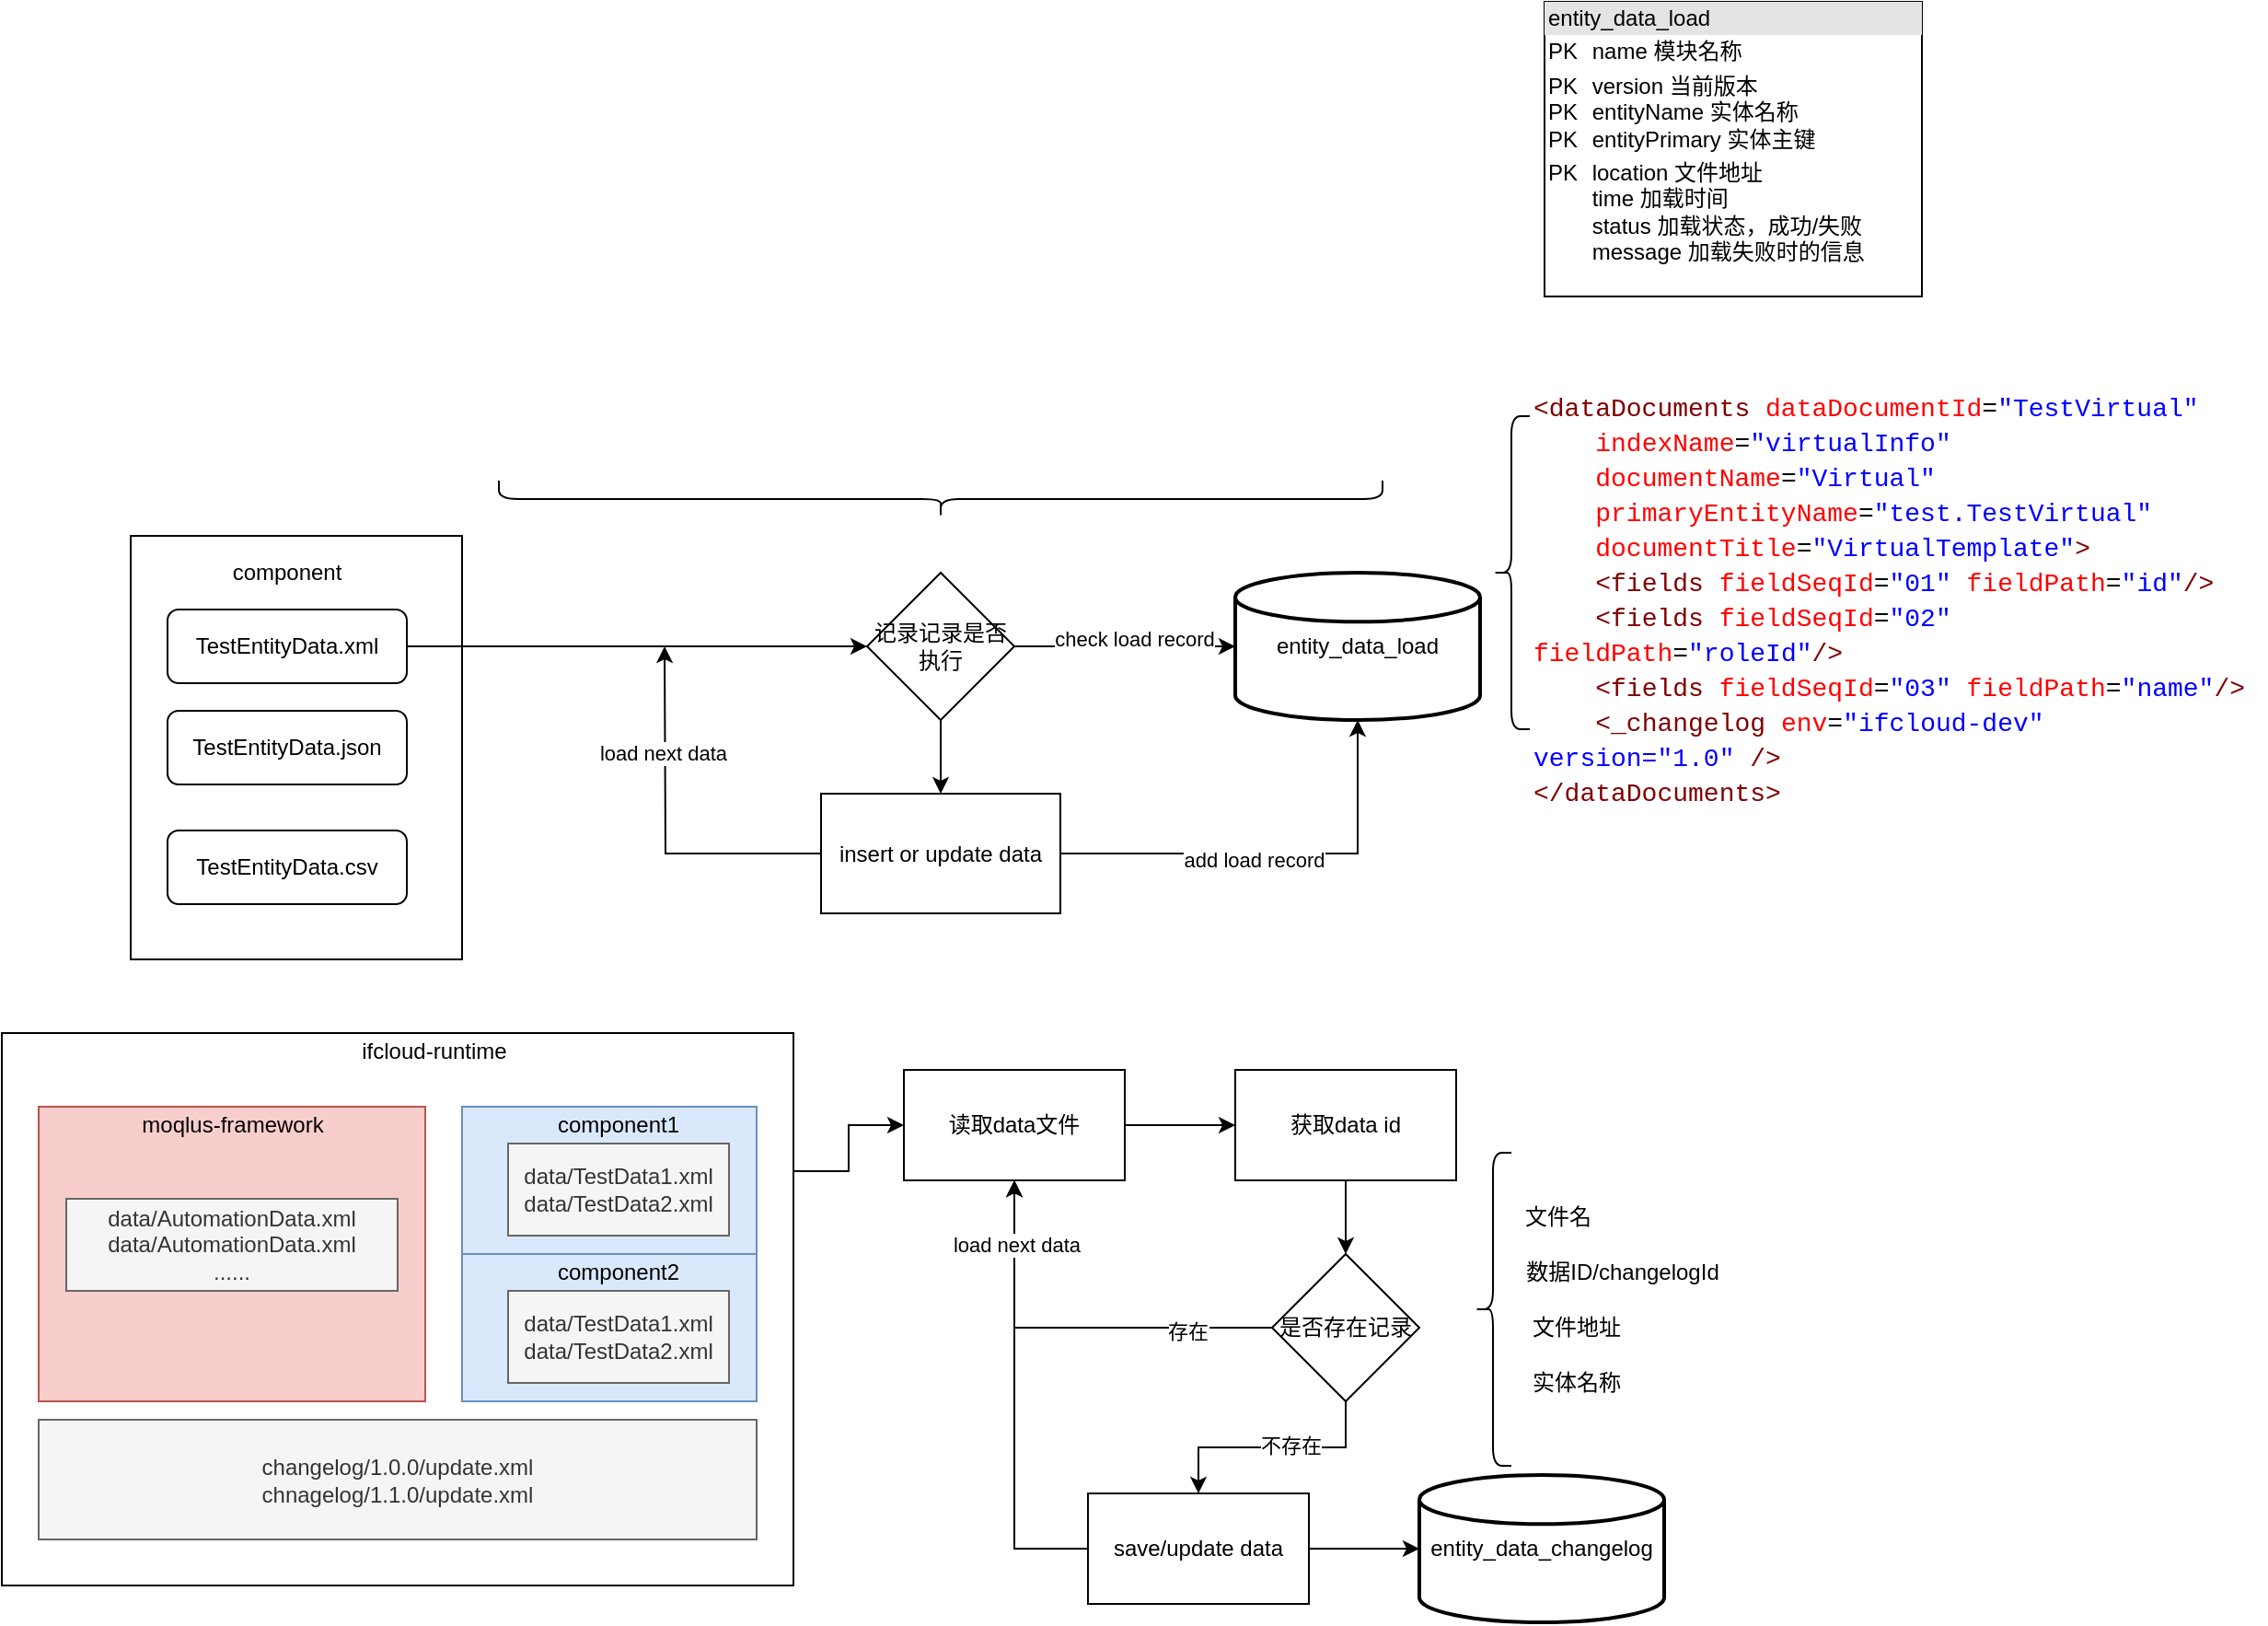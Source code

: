 <mxfile version="14.6.13" type="device"><diagram id="wXhJuDPF0Q41yfUL21sD" name="第 1 页"><mxGraphModel dx="1185" dy="678" grid="1" gridSize="10" guides="1" tooltips="1" connect="1" arrows="1" fold="1" page="1" pageScale="1" pageWidth="827" pageHeight="1169" math="0" shadow="0"><root><mxCell id="0"/><mxCell id="1" parent="0"/><mxCell id="lY2HAseP53FyU0SkO5xe-21" style="edgeStyle=orthogonalEdgeStyle;rounded=0;orthogonalLoop=1;jettySize=auto;html=1;exitX=1;exitY=0.25;exitDx=0;exitDy=0;" edge="1" parent="1" source="lY2HAseP53FyU0SkO5xe-9" target="lY2HAseP53FyU0SkO5xe-20"><mxGeometry relative="1" as="geometry"/></mxCell><mxCell id="lY2HAseP53FyU0SkO5xe-9" value="" style="rounded=0;whiteSpace=wrap;html=1;" vertex="1" parent="1"><mxGeometry x="90" y="780" width="430" height="300" as="geometry"/></mxCell><mxCell id="-hwLqWkfW49ZII8BUveC-4" value="" style="rounded=0;whiteSpace=wrap;html=1;" parent="1" vertex="1"><mxGeometry x="160" y="510" width="180" height="230" as="geometry"/></mxCell><mxCell id="-hwLqWkfW49ZII8BUveC-10" style="edgeStyle=orthogonalEdgeStyle;rounded=0;orthogonalLoop=1;jettySize=auto;html=1;exitX=1;exitY=0.5;exitDx=0;exitDy=0;entryX=0;entryY=0.5;entryDx=0;entryDy=0;" parent="1" source="-hwLqWkfW49ZII8BUveC-3" target="-hwLqWkfW49ZII8BUveC-11" edge="1"><mxGeometry relative="1" as="geometry"><mxPoint x="340" y="600" as="targetPoint"/></mxGeometry></mxCell><mxCell id="-hwLqWkfW49ZII8BUveC-3" value="TestEntityData.xml" style="rounded=1;whiteSpace=wrap;html=1;" parent="1" vertex="1"><mxGeometry x="180" y="550" width="130" height="40" as="geometry"/></mxCell><mxCell id="_W43X_KbRnQob6y3LS9k-2" value="&lt;div style=&quot;background-color: rgb(255 , 255 , 255) ; font-family: &amp;#34;consolas&amp;#34; , &amp;#34;courier new&amp;#34; , monospace ; font-size: 14px ; line-height: 19px&quot;&gt;&lt;div&gt;&lt;span style=&quot;color: #800000&quot;&gt;&amp;lt;dataDocuments&lt;/span&gt; &lt;span style=&quot;color: #ff0000&quot;&gt;dataDocumentId&lt;/span&gt;=&lt;span style=&quot;color: #0000ff&quot;&gt;&quot;TestVirtual&quot;&lt;/span&gt; &lt;/div&gt;&lt;div&gt;&amp;nbsp; &amp;nbsp; &lt;span style=&quot;color: #ff0000&quot;&gt;indexName&lt;/span&gt;=&lt;span style=&quot;color: #0000ff&quot;&gt;&quot;virtualInfo&quot;&amp;nbsp;&lt;/span&gt;&lt;/div&gt;&lt;div&gt;&amp;nbsp; &amp;nbsp; &lt;span style=&quot;color: #ff0000&quot;&gt;documentName&lt;/span&gt;=&lt;span style=&quot;color: #0000ff&quot;&gt;&quot;Virtual&quot;&lt;/span&gt;&lt;/div&gt;&lt;div&gt;&amp;nbsp; &amp;nbsp; &lt;span style=&quot;color: #ff0000&quot;&gt;primaryEntityName&lt;/span&gt;=&lt;span style=&quot;color: #0000ff&quot;&gt;&quot;test.TestVirtual&quot;&lt;/span&gt; &lt;/div&gt;&lt;div&gt;&amp;nbsp; &amp;nbsp; &lt;span style=&quot;color: #ff0000&quot;&gt;documentTitle&lt;/span&gt;=&lt;span style=&quot;color: #0000ff&quot;&gt;&quot;VirtualTemplate&quot;&lt;/span&gt;&lt;span style=&quot;color: #800000&quot;&gt;&amp;gt;&lt;/span&gt;&lt;/div&gt;&lt;div&gt;&amp;nbsp; &amp;nbsp; &lt;span style=&quot;color: #800000&quot;&gt;&amp;lt;fields&lt;/span&gt; &lt;span style=&quot;color: #ff0000&quot;&gt;fieldSeqId&lt;/span&gt;=&lt;span style=&quot;color: #0000ff&quot;&gt;&quot;01&quot;&lt;/span&gt; &lt;span style=&quot;color: #ff0000&quot;&gt;fieldPath&lt;/span&gt;=&lt;span style=&quot;color: #0000ff&quot;&gt;&quot;id&quot;&lt;/span&gt;&lt;span style=&quot;color: #800000&quot;&gt;/&amp;gt;&lt;/span&gt;&lt;/div&gt;&lt;div&gt;&amp;nbsp; &amp;nbsp; &lt;span style=&quot;color: #800000&quot;&gt;&amp;lt;fields&lt;/span&gt; &lt;span style=&quot;color: #ff0000&quot;&gt;fieldSeqId&lt;/span&gt;=&lt;span style=&quot;color: #0000ff&quot;&gt;&quot;02&quot;&lt;/span&gt; &lt;span style=&quot;color: #ff0000&quot;&gt;fieldPath&lt;/span&gt;=&lt;span style=&quot;color: #0000ff&quot;&gt;&quot;roleId&quot;&lt;/span&gt;&lt;span style=&quot;color: #800000&quot;&gt;/&amp;gt;&lt;/span&gt;&lt;/div&gt;&lt;div&gt;&amp;nbsp; &amp;nbsp; &lt;span style=&quot;color: #800000&quot;&gt;&amp;lt;fields&lt;/span&gt; &lt;span style=&quot;color: #ff0000&quot;&gt;fieldSeqId&lt;/span&gt;=&lt;span style=&quot;color: #0000ff&quot;&gt;&quot;03&quot;&lt;/span&gt; &lt;span style=&quot;color: #ff0000&quot;&gt;fieldPath&lt;/span&gt;=&lt;span style=&quot;color: #0000ff&quot;&gt;&quot;name&quot;&lt;/span&gt;&lt;span style=&quot;color: #800000&quot;&gt;/&amp;gt;&lt;/span&gt;&lt;/div&gt;&lt;div&gt;&lt;div style=&quot;font-family: &amp;#34;consolas&amp;#34; , &amp;#34;courier new&amp;#34; , monospace ; line-height: 19px&quot;&gt;&amp;nbsp; &amp;nbsp; &lt;span style=&quot;color: #800000&quot;&gt;&amp;lt;_changelog&lt;/span&gt;&amp;nbsp;&lt;span style=&quot;color: #ff0000&quot;&gt;env&lt;/span&gt;=&lt;span style=&quot;color: #0000ff&quot;&gt;&quot;ifcloud-dev&quot; version=&quot;1.0&quot;&amp;nbsp;&lt;/span&gt;&lt;span style=&quot;color: #800000&quot;&gt;/&amp;gt;&lt;/span&gt;&lt;/div&gt;&lt;/div&gt;&lt;div&gt;&lt;span style=&quot;color: #800000&quot;&gt;&amp;lt;/dataDocuments&amp;gt;&lt;/span&gt;&lt;/div&gt;&lt;/div&gt;" style="rounded=0;whiteSpace=wrap;html=1;align=left;strokeColor=none;fillColor=none;" parent="1" vertex="1"><mxGeometry x="920" y="420" width="400" height="250" as="geometry"/></mxCell><mxCell id="_W43X_KbRnQob6y3LS9k-7" value="&lt;div style=&quot;box-sizing: border-box ; width: 100% ; background: #e4e4e4 ; padding: 2px&quot;&gt;entity_data_load&lt;/div&gt;&lt;table style=&quot;width: 100% ; font-size: 1em&quot; cellpadding=&quot;2&quot; cellspacing=&quot;0&quot;&gt;&lt;tbody&gt;&lt;tr&gt;&lt;td&gt;PK&lt;/td&gt;&lt;td&gt;name 模块名称&lt;/td&gt;&lt;/tr&gt;&lt;tr&gt;&lt;td&gt;PK&lt;br&gt;PK&lt;br&gt;PK&lt;br&gt;&lt;/td&gt;&lt;td&gt;version 当前版本&lt;br&gt;entityName 实体名称&lt;br&gt;entityPrimary 实体主键&lt;/td&gt;&lt;/tr&gt;&lt;tr&gt;&lt;td&gt;PK&lt;br&gt;&lt;br&gt;&lt;br&gt;&lt;br&gt;&lt;br&gt;&lt;/td&gt;&lt;td&gt;location 文件地址&lt;br&gt;time 加载时间&lt;br&gt;status 加载状态，成功/失败&lt;br&gt;message 加载失败时的信息&lt;br&gt;&lt;br&gt;&lt;/td&gt;&lt;/tr&gt;&lt;/tbody&gt;&lt;/table&gt;" style="verticalAlign=top;align=left;overflow=fill;html=1;" parent="1" vertex="1"><mxGeometry x="928" y="220" width="205" height="160" as="geometry"/></mxCell><mxCell id="-hwLqWkfW49ZII8BUveC-2" value="component" style="text;html=1;strokeColor=none;fillColor=none;align=center;verticalAlign=middle;whiteSpace=wrap;rounded=0;" parent="1" vertex="1"><mxGeometry x="195" y="520" width="100" height="20" as="geometry"/></mxCell><mxCell id="-hwLqWkfW49ZII8BUveC-6" value="TestEntityData.json" style="rounded=1;whiteSpace=wrap;html=1;" parent="1" vertex="1"><mxGeometry x="180" y="605" width="130" height="40" as="geometry"/></mxCell><mxCell id="-hwLqWkfW49ZII8BUveC-7" value="TestEntityData.csv" style="rounded=1;whiteSpace=wrap;html=1;" parent="1" vertex="1"><mxGeometry x="180" y="670" width="130" height="40" as="geometry"/></mxCell><mxCell id="-hwLqWkfW49ZII8BUveC-8" style="edgeStyle=orthogonalEdgeStyle;rounded=0;orthogonalLoop=1;jettySize=auto;html=1;exitX=0.5;exitY=1;exitDx=0;exitDy=0;" parent="1" source="-hwLqWkfW49ZII8BUveC-2" target="-hwLqWkfW49ZII8BUveC-2" edge="1"><mxGeometry relative="1" as="geometry"/></mxCell><mxCell id="-hwLqWkfW49ZII8BUveC-17" style="edgeStyle=orthogonalEdgeStyle;rounded=0;orthogonalLoop=1;jettySize=auto;html=1;exitX=1;exitY=0.5;exitDx=0;exitDy=0;entryX=0;entryY=0.5;entryDx=0;entryDy=0;entryPerimeter=0;" parent="1" source="-hwLqWkfW49ZII8BUveC-11" target="-hwLqWkfW49ZII8BUveC-16" edge="1"><mxGeometry relative="1" as="geometry"/></mxCell><mxCell id="-hwLqWkfW49ZII8BUveC-18" value="check load record" style="edgeLabel;html=1;align=center;verticalAlign=middle;resizable=0;points=[];" parent="-hwLqWkfW49ZII8BUveC-17" vertex="1" connectable="0"><mxGeometry x="0.075" y="4" relative="1" as="geometry"><mxPoint as="offset"/></mxGeometry></mxCell><mxCell id="-hwLqWkfW49ZII8BUveC-21" style="edgeStyle=orthogonalEdgeStyle;rounded=0;orthogonalLoop=1;jettySize=auto;html=1;exitX=0.5;exitY=1;exitDx=0;exitDy=0;entryX=0.5;entryY=0;entryDx=0;entryDy=0;" parent="1" source="-hwLqWkfW49ZII8BUveC-11" target="-hwLqWkfW49ZII8BUveC-20" edge="1"><mxGeometry relative="1" as="geometry"/></mxCell><mxCell id="-hwLqWkfW49ZII8BUveC-11" value="记录记录是否执行" style="rhombus;whiteSpace=wrap;html=1;" parent="1" vertex="1"><mxGeometry x="560" y="530" width="80" height="80" as="geometry"/></mxCell><mxCell id="-hwLqWkfW49ZII8BUveC-12" value="" style="shape=curlyBracket;whiteSpace=wrap;html=1;rounded=1;flipH=1;rotation=90;" parent="1" vertex="1"><mxGeometry x="590" y="250" width="20" height="480" as="geometry"/></mxCell><mxCell id="-hwLqWkfW49ZII8BUveC-16" value="&lt;span style=&quot;text-align: left&quot;&gt;entity_data_load&lt;/span&gt;" style="strokeWidth=2;html=1;shape=mxgraph.flowchart.database;whiteSpace=wrap;" parent="1" vertex="1"><mxGeometry x="760" y="530" width="133" height="80" as="geometry"/></mxCell><mxCell id="-hwLqWkfW49ZII8BUveC-22" style="edgeStyle=orthogonalEdgeStyle;rounded=0;orthogonalLoop=1;jettySize=auto;html=1;exitX=1;exitY=0.5;exitDx=0;exitDy=0;" parent="1" source="-hwLqWkfW49ZII8BUveC-20" target="-hwLqWkfW49ZII8BUveC-16" edge="1"><mxGeometry relative="1" as="geometry"/></mxCell><mxCell id="-hwLqWkfW49ZII8BUveC-23" value="add load record" style="edgeLabel;html=1;align=center;verticalAlign=middle;resizable=0;points=[];" parent="-hwLqWkfW49ZII8BUveC-22" vertex="1" connectable="0"><mxGeometry x="-0.103" y="-2" relative="1" as="geometry"><mxPoint y="1" as="offset"/></mxGeometry></mxCell><mxCell id="-hwLqWkfW49ZII8BUveC-24" style="edgeStyle=orthogonalEdgeStyle;rounded=0;orthogonalLoop=1;jettySize=auto;html=1;exitX=0;exitY=0.5;exitDx=0;exitDy=0;" parent="1" source="-hwLqWkfW49ZII8BUveC-20" edge="1"><mxGeometry relative="1" as="geometry"><mxPoint x="450" y="570" as="targetPoint"/></mxGeometry></mxCell><mxCell id="-hwLqWkfW49ZII8BUveC-25" value="load next data" style="edgeLabel;html=1;align=center;verticalAlign=middle;resizable=0;points=[];" parent="-hwLqWkfW49ZII8BUveC-24" vertex="1" connectable="0"><mxGeometry x="0.418" y="2" relative="1" as="geometry"><mxPoint as="offset"/></mxGeometry></mxCell><mxCell id="-hwLqWkfW49ZII8BUveC-20" value="insert or update data" style="rounded=0;whiteSpace=wrap;html=1;" parent="1" vertex="1"><mxGeometry x="535" y="650" width="130" height="65" as="geometry"/></mxCell><mxCell id="lY2HAseP53FyU0SkO5xe-2" value="" style="rounded=0;whiteSpace=wrap;html=1;fillColor=#dae8fc;strokeColor=#6c8ebf;" vertex="1" parent="1"><mxGeometry x="340" y="820" width="160" height="80" as="geometry"/></mxCell><mxCell id="lY2HAseP53FyU0SkO5xe-3" value="component1" style="text;html=1;strokeColor=none;fillColor=none;align=center;verticalAlign=middle;whiteSpace=wrap;rounded=0;" vertex="1" parent="1"><mxGeometry x="375" y="820" width="100" height="20" as="geometry"/></mxCell><mxCell id="lY2HAseP53FyU0SkO5xe-1" value="data/TestData1.xml&lt;br&gt;data/TestData2.xml" style="rounded=0;whiteSpace=wrap;html=1;align=center;fillColor=#f5f5f5;strokeColor=#666666;fontColor=#333333;" vertex="1" parent="1"><mxGeometry x="365" y="840" width="120" height="50" as="geometry"/></mxCell><mxCell id="lY2HAseP53FyU0SkO5xe-5" value="" style="rounded=0;whiteSpace=wrap;html=1;fillColor=#dae8fc;strokeColor=#6c8ebf;" vertex="1" parent="1"><mxGeometry x="340" y="900" width="160" height="80" as="geometry"/></mxCell><mxCell id="lY2HAseP53FyU0SkO5xe-6" value="component2" style="text;html=1;strokeColor=none;fillColor=none;align=center;verticalAlign=middle;whiteSpace=wrap;rounded=0;" vertex="1" parent="1"><mxGeometry x="375" y="900" width="100" height="20" as="geometry"/></mxCell><mxCell id="lY2HAseP53FyU0SkO5xe-7" value="data/TestData1.xml&lt;br&gt;data/TestData2.xml" style="rounded=0;whiteSpace=wrap;html=1;align=center;fillColor=#f5f5f5;strokeColor=#666666;fontColor=#333333;" vertex="1" parent="1"><mxGeometry x="365" y="920" width="120" height="50" as="geometry"/></mxCell><mxCell id="lY2HAseP53FyU0SkO5xe-10" value="ifcloud-runtime" style="text;html=1;strokeColor=none;fillColor=none;align=center;verticalAlign=middle;whiteSpace=wrap;rounded=0;" vertex="1" parent="1"><mxGeometry x="275" y="780" width="100" height="20" as="geometry"/></mxCell><mxCell id="lY2HAseP53FyU0SkO5xe-11" value="changelog/1.0.0/update.xml&lt;br&gt;chnagelog/1.1.0/update.xml" style="rounded=0;whiteSpace=wrap;html=1;align=center;fillColor=#f5f5f5;strokeColor=#666666;fontColor=#333333;" vertex="1" parent="1"><mxGeometry x="110" y="990" width="390" height="65" as="geometry"/></mxCell><mxCell id="lY2HAseP53FyU0SkO5xe-12" value="" style="rounded=0;whiteSpace=wrap;html=1;fillColor=#f8cecc;strokeColor=#b85450;" vertex="1" parent="1"><mxGeometry x="110" y="820" width="210" height="160" as="geometry"/></mxCell><mxCell id="lY2HAseP53FyU0SkO5xe-13" value="moqlus-framework" style="text;html=1;align=center;verticalAlign=middle;resizable=0;points=[];autosize=1;strokeColor=none;" vertex="1" parent="1"><mxGeometry x="160" y="820" width="110" height="20" as="geometry"/></mxCell><mxCell id="lY2HAseP53FyU0SkO5xe-14" value="data/AutomationData.xml&lt;br&gt;data/AutomationData.xml&lt;br&gt;......" style="rounded=0;whiteSpace=wrap;html=1;align=center;fillColor=#f5f5f5;strokeColor=#666666;fontColor=#333333;" vertex="1" parent="1"><mxGeometry x="125" y="870" width="180" height="50" as="geometry"/></mxCell><mxCell id="lY2HAseP53FyU0SkO5xe-16" value="" style="shape=curlyBracket;whiteSpace=wrap;html=1;rounded=1;align=center;" vertex="1" parent="1"><mxGeometry x="900" y="445" width="20" height="170" as="geometry"/></mxCell><mxCell id="lY2HAseP53FyU0SkO5xe-23" value="" style="edgeStyle=orthogonalEdgeStyle;rounded=0;orthogonalLoop=1;jettySize=auto;html=1;" edge="1" parent="1" source="lY2HAseP53FyU0SkO5xe-20" target="lY2HAseP53FyU0SkO5xe-22"><mxGeometry relative="1" as="geometry"/></mxCell><mxCell id="lY2HAseP53FyU0SkO5xe-20" value="读取data文件" style="rounded=0;whiteSpace=wrap;html=1;fillColor=none;align=center;" vertex="1" parent="1"><mxGeometry x="580" y="800" width="120" height="60" as="geometry"/></mxCell><mxCell id="lY2HAseP53FyU0SkO5xe-25" style="edgeStyle=orthogonalEdgeStyle;rounded=0;orthogonalLoop=1;jettySize=auto;html=1;exitX=0.5;exitY=1;exitDx=0;exitDy=0;entryX=0.5;entryY=0;entryDx=0;entryDy=0;" edge="1" parent="1" source="lY2HAseP53FyU0SkO5xe-22" target="lY2HAseP53FyU0SkO5xe-24"><mxGeometry relative="1" as="geometry"/></mxCell><mxCell id="lY2HAseP53FyU0SkO5xe-22" value="获取data id" style="rounded=0;whiteSpace=wrap;html=1;fillColor=none;align=center;" vertex="1" parent="1"><mxGeometry x="760" y="800" width="120" height="60" as="geometry"/></mxCell><mxCell id="lY2HAseP53FyU0SkO5xe-82" style="edgeStyle=orthogonalEdgeStyle;rounded=0;orthogonalLoop=1;jettySize=auto;html=1;exitX=0.5;exitY=1;exitDx=0;exitDy=0;" edge="1" parent="1" source="lY2HAseP53FyU0SkO5xe-24" target="lY2HAseP53FyU0SkO5xe-79"><mxGeometry relative="1" as="geometry"/></mxCell><mxCell id="lY2HAseP53FyU0SkO5xe-88" value="不存在" style="edgeLabel;html=1;align=center;verticalAlign=middle;resizable=0;points=[];" vertex="1" connectable="0" parent="lY2HAseP53FyU0SkO5xe-82"><mxGeometry x="-0.154" y="-1" relative="1" as="geometry"><mxPoint as="offset"/></mxGeometry></mxCell><mxCell id="lY2HAseP53FyU0SkO5xe-83" style="edgeStyle=orthogonalEdgeStyle;rounded=0;orthogonalLoop=1;jettySize=auto;html=1;exitX=0;exitY=0.5;exitDx=0;exitDy=0;entryX=0.5;entryY=1;entryDx=0;entryDy=0;" edge="1" parent="1" source="lY2HAseP53FyU0SkO5xe-24" target="lY2HAseP53FyU0SkO5xe-20"><mxGeometry relative="1" as="geometry"/></mxCell><mxCell id="lY2HAseP53FyU0SkO5xe-89" value="存在" style="edgeLabel;html=1;align=center;verticalAlign=middle;resizable=0;points=[];" vertex="1" connectable="0" parent="lY2HAseP53FyU0SkO5xe-83"><mxGeometry x="-0.583" y="2" relative="1" as="geometry"><mxPoint as="offset"/></mxGeometry></mxCell><mxCell id="lY2HAseP53FyU0SkO5xe-24" value="是否存在记录" style="rhombus;whiteSpace=wrap;html=1;" vertex="1" parent="1"><mxGeometry x="780" y="900" width="80" height="80" as="geometry"/></mxCell><mxCell id="lY2HAseP53FyU0SkO5xe-27" value="" style="shape=curlyBracket;whiteSpace=wrap;html=1;rounded=1;align=center;" vertex="1" parent="1"><mxGeometry x="890" y="845" width="20" height="170" as="geometry"/></mxCell><mxCell id="lY2HAseP53FyU0SkO5xe-74" value="文件名" style="text;html=1;align=center;verticalAlign=middle;resizable=0;points=[];autosize=1;strokeColor=none;" vertex="1" parent="1"><mxGeometry x="910" y="870" width="50" height="20" as="geometry"/></mxCell><mxCell id="lY2HAseP53FyU0SkO5xe-75" value="数据ID/changelogId" style="text;html=1;align=center;verticalAlign=middle;resizable=0;points=[];autosize=1;strokeColor=none;" vertex="1" parent="1"><mxGeometry x="910" y="900" width="120" height="20" as="geometry"/></mxCell><mxCell id="lY2HAseP53FyU0SkO5xe-76" value="文件地址" style="text;html=1;align=center;verticalAlign=middle;resizable=0;points=[];autosize=1;strokeColor=none;" vertex="1" parent="1"><mxGeometry x="915" y="930" width="60" height="20" as="geometry"/></mxCell><mxCell id="lY2HAseP53FyU0SkO5xe-77" value="实体名称" style="text;html=1;align=center;verticalAlign=middle;resizable=0;points=[];autosize=1;strokeColor=none;" vertex="1" parent="1"><mxGeometry x="915" y="960" width="60" height="20" as="geometry"/></mxCell><mxCell id="lY2HAseP53FyU0SkO5xe-78" value="&lt;div style=&quot;text-align: left&quot;&gt;&lt;span&gt;entity_data_changelog&lt;/span&gt;&lt;/div&gt;" style="strokeWidth=2;html=1;shape=mxgraph.flowchart.database;whiteSpace=wrap;" vertex="1" parent="1"><mxGeometry x="860" y="1020" width="133" height="80" as="geometry"/></mxCell><mxCell id="lY2HAseP53FyU0SkO5xe-85" style="edgeStyle=orthogonalEdgeStyle;rounded=0;orthogonalLoop=1;jettySize=auto;html=1;exitX=1;exitY=0.5;exitDx=0;exitDy=0;entryX=0;entryY=0.5;entryDx=0;entryDy=0;entryPerimeter=0;" edge="1" parent="1" source="lY2HAseP53FyU0SkO5xe-79" target="lY2HAseP53FyU0SkO5xe-78"><mxGeometry relative="1" as="geometry"/></mxCell><mxCell id="lY2HAseP53FyU0SkO5xe-86" style="edgeStyle=orthogonalEdgeStyle;rounded=0;orthogonalLoop=1;jettySize=auto;html=1;exitX=0;exitY=0.5;exitDx=0;exitDy=0;entryX=0.5;entryY=1;entryDx=0;entryDy=0;" edge="1" parent="1" source="lY2HAseP53FyU0SkO5xe-79" target="lY2HAseP53FyU0SkO5xe-20"><mxGeometry relative="1" as="geometry"/></mxCell><mxCell id="lY2HAseP53FyU0SkO5xe-87" value="load next data" style="edgeLabel;html=1;align=center;verticalAlign=middle;resizable=0;points=[];" vertex="1" connectable="0" parent="lY2HAseP53FyU0SkO5xe-86"><mxGeometry x="0.713" y="-1" relative="1" as="geometry"><mxPoint as="offset"/></mxGeometry></mxCell><mxCell id="lY2HAseP53FyU0SkO5xe-79" value="save/update data" style="rounded=0;whiteSpace=wrap;html=1;fillColor=none;align=center;" vertex="1" parent="1"><mxGeometry x="680" y="1030" width="120" height="60" as="geometry"/></mxCell></root></mxGraphModel></diagram></mxfile>